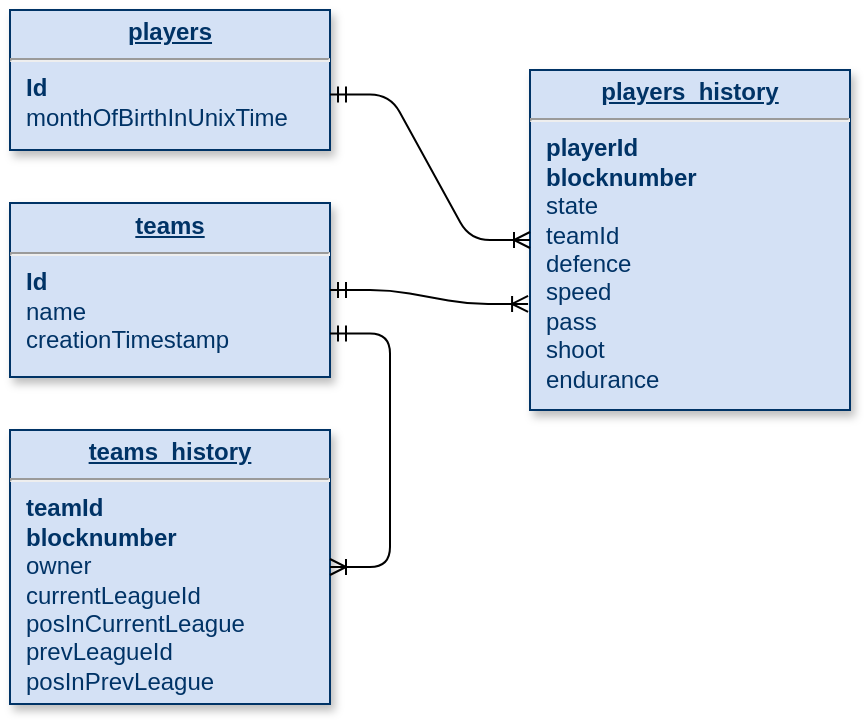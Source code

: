<mxfile version="10.9.8" type="device"><diagram name="Page-1" id="efa7a0a1-bf9b-a30e-e6df-94a7791c09e9"><mxGraphModel dx="1009" dy="724" grid="1" gridSize="10" guides="1" tooltips="1" connect="1" arrows="1" fold="1" page="1" pageScale="1" pageWidth="826" pageHeight="1169" background="#ffffff" math="0" shadow="0"><root><mxCell id="0"/><mxCell id="1" parent="0"/><mxCell id="19" value="&lt;p style=&quot;margin: 0px ; margin-top: 4px ; text-align: center ; text-decoration: underline&quot;&gt;&lt;b&gt;players&lt;/b&gt;&lt;/p&gt;&lt;hr&gt;&lt;p style=&quot;margin: 0px ; margin-left: 8px&quot;&gt;&lt;b&gt;Id&lt;/b&gt;&lt;/p&gt;&lt;p style=&quot;margin: 0px ; margin-left: 8px&quot;&gt;&lt;span&gt;monthOfBirthInUnixTime&lt;/span&gt;&lt;br&gt;&lt;/p&gt;&lt;p style=&quot;margin: 0px ; margin-left: 8px&quot;&gt;&lt;br&gt;&lt;/p&gt;" style="verticalAlign=top;align=left;overflow=fill;fontSize=12;fontFamily=Helvetica;html=1;strokeColor=#003366;shadow=1;fillColor=#D4E1F5;fontColor=#003366" parent="1" vertex="1"><mxGeometry x="230" y="180" width="160" height="70" as="geometry"/></mxCell><mxCell id="20" value="&lt;p style=&quot;margin: 0px ; margin-top: 4px ; text-align: center ; text-decoration: underline&quot;&gt;&lt;b&gt;teams&lt;/b&gt;&lt;/p&gt;&lt;hr&gt;&lt;p style=&quot;margin: 0px ; margin-left: 8px&quot;&gt;&lt;b&gt;Id&lt;/b&gt;&lt;/p&gt;&lt;p style=&quot;margin: 0px ; margin-left: 8px&quot;&gt;name&lt;/p&gt;&lt;p style=&quot;margin: 0px ; margin-left: 8px&quot;&gt;creationTimestamp&lt;/p&gt;" style="verticalAlign=top;align=left;overflow=fill;fontSize=12;fontFamily=Helvetica;html=1;strokeColor=#003366;shadow=1;fillColor=#D4E1F5;fontColor=#003366" parent="1" vertex="1"><mxGeometry x="230" y="276.5" width="160" height="87" as="geometry"/></mxCell><mxCell id="DJ-RBuVDVv39rZt0O5gN-116" value="&lt;p style=&quot;margin: 0px ; margin-top: 4px ; text-align: center ; text-decoration: underline&quot;&gt;&lt;b&gt;teams_history&lt;/b&gt;&lt;/p&gt;&lt;hr&gt;&lt;p style=&quot;margin: 0px ; margin-left: 8px&quot;&gt;&lt;b&gt;teamId&lt;/b&gt;&lt;/p&gt;&lt;p style=&quot;margin: 0px ; margin-left: 8px&quot;&gt;&lt;b&gt;blocknumber&lt;/b&gt;&lt;/p&gt;&lt;p style=&quot;margin: 0px ; margin-left: 8px&quot;&gt;owner&lt;/p&gt;&lt;p style=&quot;margin: 0px ; margin-left: 8px&quot;&gt;&lt;span&gt;currentLeagueId&lt;/span&gt;&lt;/p&gt;&lt;p style=&quot;margin: 0px ; margin-left: 8px&quot;&gt;&lt;span&gt;posInCurrentLeague&lt;/span&gt;&lt;/p&gt;&lt;p style=&quot;margin: 0px ; margin-left: 8px&quot;&gt;&lt;span&gt;prevLeagueId&lt;/span&gt;&lt;/p&gt;&lt;p style=&quot;margin: 0px ; margin-left: 8px&quot;&gt;&lt;span&gt;posInPrevLeague&lt;/span&gt;&lt;/p&gt;" style="verticalAlign=top;align=left;overflow=fill;fontSize=12;fontFamily=Helvetica;html=1;strokeColor=#003366;shadow=1;fillColor=#D4E1F5;fontColor=#003366" parent="1" vertex="1"><mxGeometry x="230" y="390" width="160" height="137" as="geometry"/></mxCell><mxCell id="p-XejE2h21sJUM4dZIpM-38" value="" style="edgeStyle=entityRelationEdgeStyle;fontSize=12;html=1;endArrow=ERoneToMany;startArrow=ERmandOne;exitX=1;exitY=0.75;exitDx=0;exitDy=0;" edge="1" parent="1" source="20" target="DJ-RBuVDVv39rZt0O5gN-116"><mxGeometry width="100" height="100" relative="1" as="geometry"><mxPoint x="170" y="570" as="sourcePoint"/><mxPoint x="270" y="470" as="targetPoint"/></mxGeometry></mxCell><mxCell id="p-XejE2h21sJUM4dZIpM-39" value="&lt;p style=&quot;margin: 0px ; margin-top: 4px ; text-align: center ; text-decoration: underline&quot;&gt;&lt;b&gt;players_history&lt;/b&gt;&lt;/p&gt;&lt;hr&gt;&lt;p style=&quot;margin: 0px ; margin-left: 8px&quot;&gt;&lt;b&gt;playerId&lt;/b&gt;&lt;/p&gt;&lt;p style=&quot;margin: 0px ; margin-left: 8px&quot;&gt;&lt;b&gt;blocknumber&lt;/b&gt;&lt;/p&gt;&lt;p style=&quot;margin: 0px 0px 0px 8px&quot;&gt;state&lt;/p&gt;&lt;p style=&quot;margin: 0px ; margin-left: 8px&quot;&gt;teamId&lt;b&gt;&lt;br&gt;&lt;/b&gt;&lt;/p&gt;&lt;p style=&quot;margin: 0px ; margin-left: 8px&quot;&gt;&lt;span&gt;defence&lt;/span&gt;&lt;br&gt;&lt;/p&gt;&lt;p style=&quot;margin: 0px ; margin-left: 8px&quot;&gt;speed&lt;/p&gt;&lt;p style=&quot;margin: 0px ; margin-left: 8px&quot;&gt;pass&lt;/p&gt;&lt;p style=&quot;margin: 0px ; margin-left: 8px&quot;&gt;shoot&lt;/p&gt;&lt;p style=&quot;margin: 0px ; margin-left: 8px&quot;&gt;endurance&lt;/p&gt;" style="verticalAlign=top;align=left;overflow=fill;fontSize=12;fontFamily=Helvetica;html=1;strokeColor=#003366;shadow=1;fillColor=#D4E1F5;fontColor=#003366" vertex="1" parent="1"><mxGeometry x="490" y="210" width="160" height="170" as="geometry"/></mxCell><mxCell id="p-XejE2h21sJUM4dZIpM-40" value="" style="edgeStyle=entityRelationEdgeStyle;fontSize=12;html=1;endArrow=ERoneToMany;startArrow=ERmandOne;exitX=1;exitY=0.603;exitDx=0;exitDy=0;exitPerimeter=0;" edge="1" parent="1" source="19" target="p-XejE2h21sJUM4dZIpM-39"><mxGeometry width="100" height="100" relative="1" as="geometry"><mxPoint x="290" y="310" as="sourcePoint"/><mxPoint x="400" y="448.5" as="targetPoint"/></mxGeometry></mxCell><mxCell id="p-XejE2h21sJUM4dZIpM-46" value="" style="edgeStyle=entityRelationEdgeStyle;fontSize=12;html=1;endArrow=ERoneToMany;startArrow=ERmandOne;entryX=-0.006;entryY=0.688;entryDx=0;entryDy=0;entryPerimeter=0;" edge="1" parent="1" source="20" target="p-XejE2h21sJUM4dZIpM-39"><mxGeometry width="100" height="100" relative="1" as="geometry"><mxPoint x="230" y="750" as="sourcePoint"/><mxPoint x="330" y="650" as="targetPoint"/></mxGeometry></mxCell></root></mxGraphModel></diagram></mxfile>